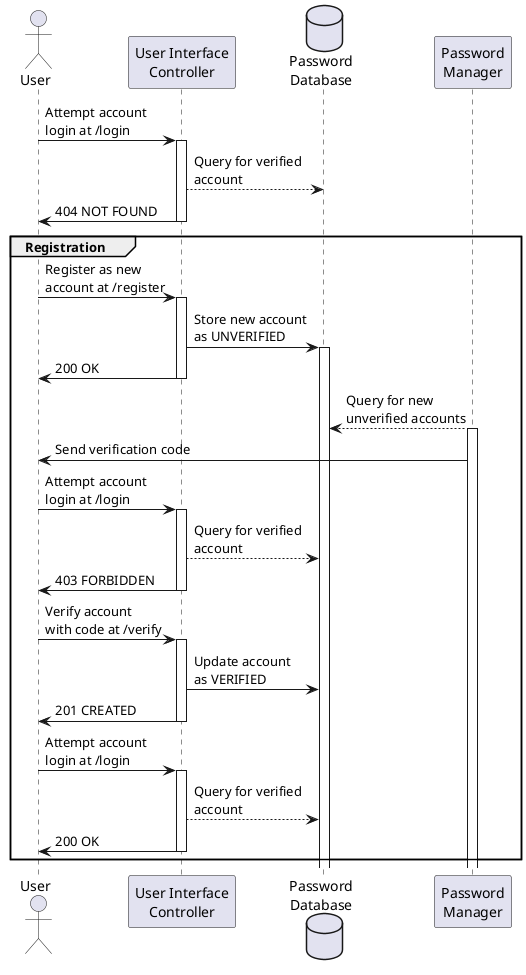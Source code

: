 @startuml
actor User as User
participant "User Interface\nController" as UIC
database "Password\nDatabase" as PDB
participant "Password\nManager" as PM

User -> UIC: Attempt account\nlogin at /login
activate UIC
UIC --> PDB: Query for verified\naccount
UIC -> User: 404 NOT FOUND
deactivate UIC

group Registration
User -> UIC : Register as new\naccount at /register
activate UIC
UIC -> PDB : Store new account\nas UNVERIFIED
activate PDB
UIC -> User: 200 OK
deactivate UIC

PM --> PDB : Query for new\nunverified accounts
activate PM
PM -> User : Send verification code

User -> UIC: Attempt account\nlogin at /login
activate UIC
UIC --> PDB: Query for verified\naccount
UIC -> User: 403 FORBIDDEN
deactivate UIC

User -> UIC: Verify account\nwith code at /verify
activate UIC
UIC -> PDB: Update account\nas VERIFIED
UIC -> User: 201 CREATED
deactivate UIC

User -> UIC: Attempt account\nlogin at /login
activate UIC
UIC --> PDB: Query for verified\naccount
UIC -> User: 200 OK
deactivate UIC
end

@enduml